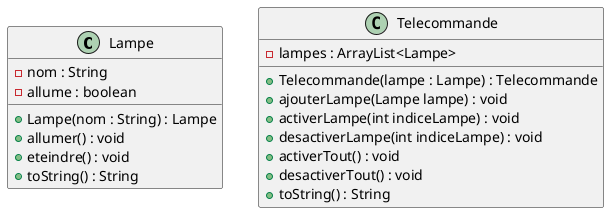 @startuml

class Lampe{
    -nom : String
    -allume : boolean
    +Lampe(nom : String) : Lampe
    +allumer() : void
    +eteindre() : void
    +toString() : String
}

class Telecommande{
    -lampes : ArrayList<Lampe>
    +Telecommande(lampe : Lampe) : Telecommande
    +ajouterLampe(Lampe lampe) : void
    +activerLampe(int indiceLampe) : void
    +desactiverLampe(int indiceLampe) : void
    +activerTout() : void
    +desactiverTout() : void
    +toString() : String
}

@enduml